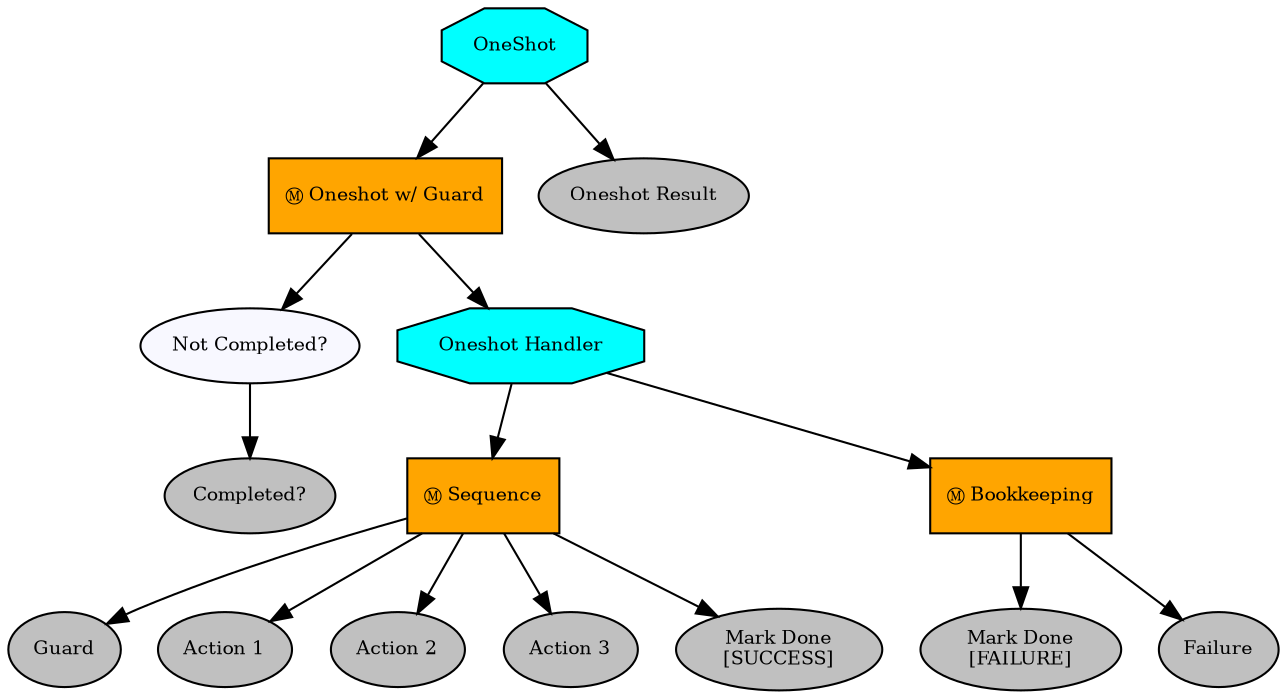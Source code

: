 digraph pastafarianism {
ordering=out;
graph [fontname="times-roman"];
node [fontname="times-roman"];
edge [fontname="times-roman"];
OneShot [fillcolor=cyan, fontcolor=black, fontsize=9, label=OneShot, shape=octagon, style=filled];
"Oneshot w/ Guard" [fillcolor=orange, fontcolor=black, fontsize=9, label="Ⓜ Oneshot w/ Guard", shape=box, style=filled];
OneShot -> "Oneshot w/ Guard";
"Not Completed?" [fillcolor=ghostwhite, fontcolor=black, fontsize=9, label="Not Completed?", shape=ellipse, style=filled];
"Oneshot w/ Guard" -> "Not Completed?";
"Completed?" [fillcolor=gray, fontcolor=black, fontsize=9, label="Completed?", shape=ellipse, style=filled];
"Not Completed?" -> "Completed?";
"Oneshot Handler" [fillcolor=cyan, fontcolor=black, fontsize=9, label="Oneshot Handler", shape=octagon, style=filled];
"Oneshot w/ Guard" -> "Oneshot Handler";
Sequence [fillcolor=orange, fontcolor=black, fontsize=9, label="Ⓜ Sequence", shape=box, style=filled];
"Oneshot Handler" -> Sequence;
Guard [fillcolor=gray, fontcolor=black, fontsize=9, label=Guard, shape=ellipse, style=filled];
Sequence -> Guard;
"Action 1" [fillcolor=gray, fontcolor=black, fontsize=9, label="Action 1", shape=ellipse, style=filled];
Sequence -> "Action 1";
"Action 2" [fillcolor=gray, fontcolor=black, fontsize=9, label="Action 2", shape=ellipse, style=filled];
Sequence -> "Action 2";
"Action 3" [fillcolor=gray, fontcolor=black, fontsize=9, label="Action 3", shape=ellipse, style=filled];
Sequence -> "Action 3";
"Mark Done\n[SUCCESS]" [fillcolor=gray, fontcolor=black, fontsize=9, label="Mark Done\n[SUCCESS]", shape=ellipse, style=filled];
Sequence -> "Mark Done\n[SUCCESS]";
Bookkeeping [fillcolor=orange, fontcolor=black, fontsize=9, label="Ⓜ Bookkeeping", shape=box, style=filled];
"Oneshot Handler" -> Bookkeeping;
"Mark Done\n[FAILURE]" [fillcolor=gray, fontcolor=black, fontsize=9, label="Mark Done\n[FAILURE]", shape=ellipse, style=filled];
Bookkeeping -> "Mark Done\n[FAILURE]";
Failure [fillcolor=gray, fontcolor=black, fontsize=9, label=Failure, shape=ellipse, style=filled];
Bookkeeping -> Failure;
"Oneshot Result" [fillcolor=gray, fontcolor=black, fontsize=9, label="Oneshot Result", shape=ellipse, style=filled];
OneShot -> "Oneshot Result";
}
